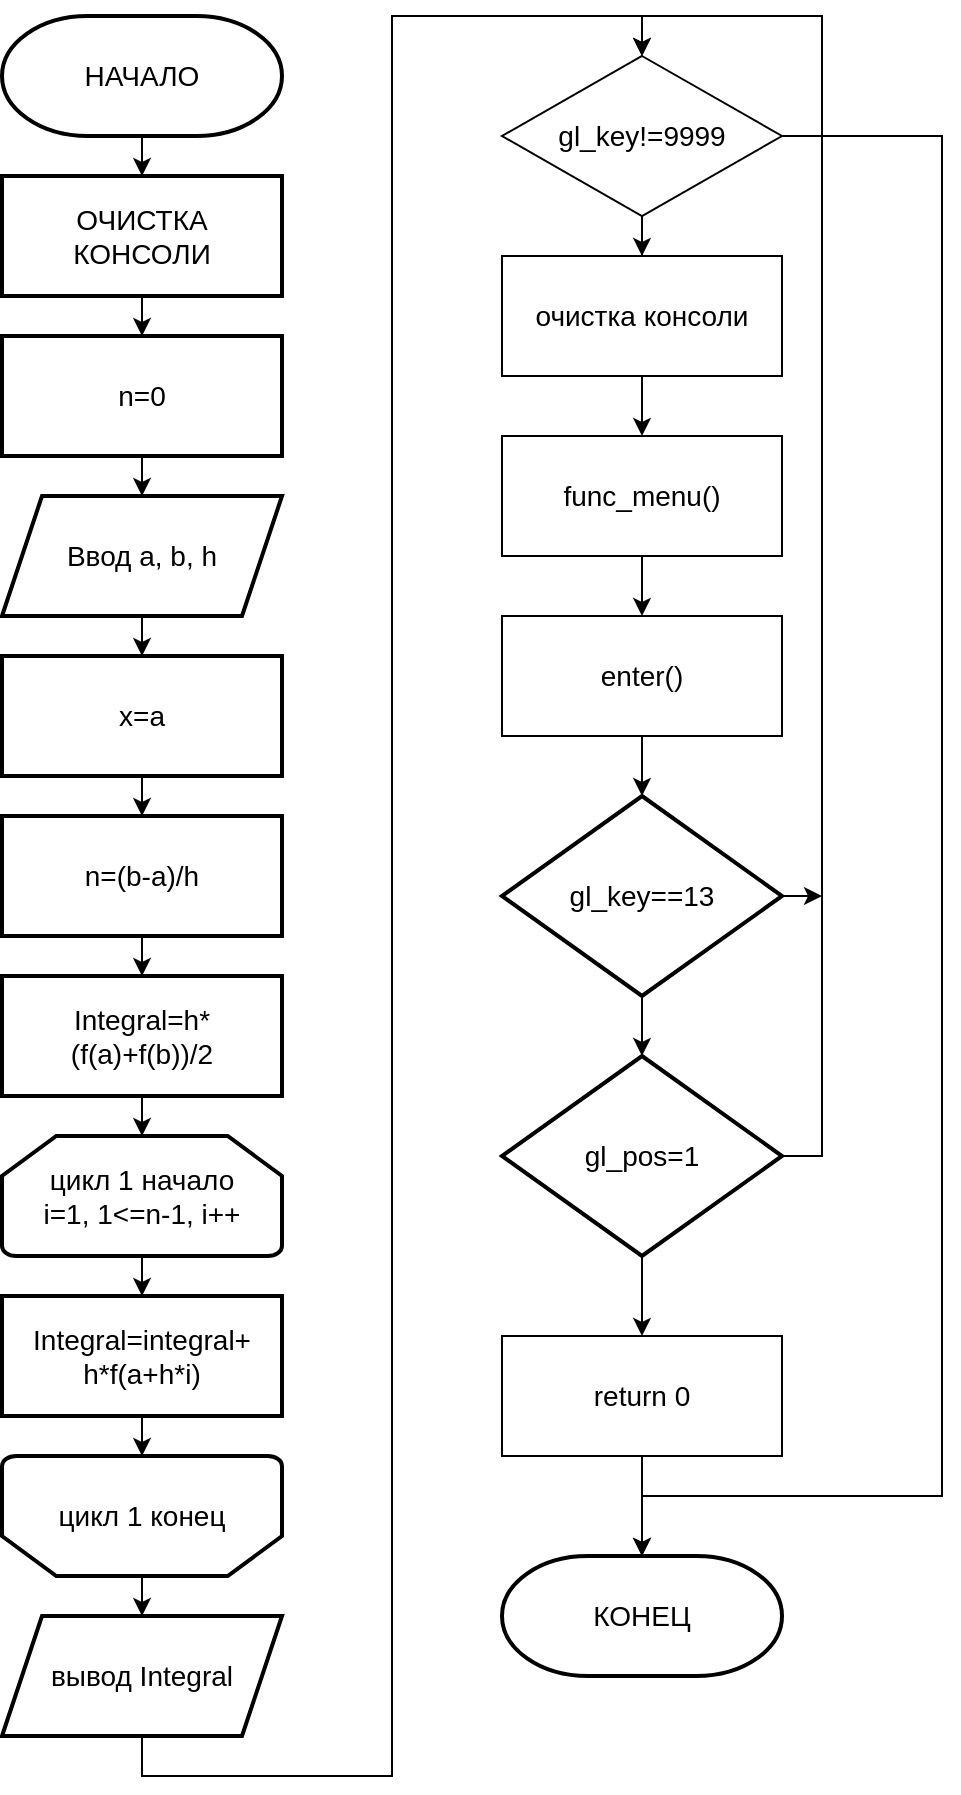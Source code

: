 <mxfile version="20.6.0" type="github">
  <diagram id="C5RBs43oDa-KdzZeNtuy" name="Page-1">
    <mxGraphModel dx="2443" dy="940" grid="1" gridSize="10" guides="1" tooltips="1" connect="1" arrows="1" fold="1" page="1" pageScale="1" pageWidth="827" pageHeight="1169" math="0" shadow="0">
      <root>
        <mxCell id="WIyWlLk6GJQsqaUBKTNV-0" />
        <mxCell id="WIyWlLk6GJQsqaUBKTNV-1" parent="WIyWlLk6GJQsqaUBKTNV-0" />
        <mxCell id="xT6pDmLF40LOVAIq241C-2" value="" style="edgeStyle=orthogonalEdgeStyle;rounded=0;orthogonalLoop=1;jettySize=auto;html=1;" edge="1" parent="WIyWlLk6GJQsqaUBKTNV-1" source="xT6pDmLF40LOVAIq241C-0" target="xT6pDmLF40LOVAIq241C-1">
          <mxGeometry relative="1" as="geometry" />
        </mxCell>
        <mxCell id="xT6pDmLF40LOVAIq241C-0" value="&lt;font style=&quot;font-size: 14px;&quot;&gt;НАЧАЛО&lt;/font&gt;" style="strokeWidth=2;html=1;shape=mxgraph.flowchart.terminator;whiteSpace=wrap;" vertex="1" parent="WIyWlLk6GJQsqaUBKTNV-1">
          <mxGeometry x="-250" y="50" width="140" height="60" as="geometry" />
        </mxCell>
        <mxCell id="xT6pDmLF40LOVAIq241C-4" value="" style="edgeStyle=orthogonalEdgeStyle;rounded=0;orthogonalLoop=1;jettySize=auto;html=1;" edge="1" parent="WIyWlLk6GJQsqaUBKTNV-1" source="xT6pDmLF40LOVAIq241C-1" target="xT6pDmLF40LOVAIq241C-3">
          <mxGeometry relative="1" as="geometry" />
        </mxCell>
        <mxCell id="xT6pDmLF40LOVAIq241C-1" value="&lt;font style=&quot;font-size: 14px;&quot;&gt;ОЧИСТКА КОНСОЛИ&lt;/font&gt;" style="whiteSpace=wrap;html=1;strokeWidth=2;" vertex="1" parent="WIyWlLk6GJQsqaUBKTNV-1">
          <mxGeometry x="-250" y="130" width="140" height="60" as="geometry" />
        </mxCell>
        <mxCell id="xT6pDmLF40LOVAIq241C-6" value="" style="edgeStyle=orthogonalEdgeStyle;rounded=0;orthogonalLoop=1;jettySize=auto;html=1;" edge="1" parent="WIyWlLk6GJQsqaUBKTNV-1" source="xT6pDmLF40LOVAIq241C-3" target="xT6pDmLF40LOVAIq241C-5">
          <mxGeometry relative="1" as="geometry" />
        </mxCell>
        <mxCell id="xT6pDmLF40LOVAIq241C-3" value="&lt;font style=&quot;font-size: 14px;&quot;&gt;n=0&lt;/font&gt;" style="whiteSpace=wrap;html=1;strokeWidth=2;" vertex="1" parent="WIyWlLk6GJQsqaUBKTNV-1">
          <mxGeometry x="-250" y="210" width="140" height="60" as="geometry" />
        </mxCell>
        <mxCell id="xT6pDmLF40LOVAIq241C-8" value="" style="edgeStyle=orthogonalEdgeStyle;rounded=0;orthogonalLoop=1;jettySize=auto;html=1;" edge="1" parent="WIyWlLk6GJQsqaUBKTNV-1" source="xT6pDmLF40LOVAIq241C-5" target="xT6pDmLF40LOVAIq241C-7">
          <mxGeometry relative="1" as="geometry" />
        </mxCell>
        <mxCell id="xT6pDmLF40LOVAIq241C-5" value="&lt;font style=&quot;font-size: 14px;&quot;&gt;Ввод a, b, h&lt;/font&gt;" style="shape=parallelogram;perimeter=parallelogramPerimeter;whiteSpace=wrap;html=1;fixedSize=1;strokeWidth=2;" vertex="1" parent="WIyWlLk6GJQsqaUBKTNV-1">
          <mxGeometry x="-250" y="290" width="140" height="60" as="geometry" />
        </mxCell>
        <mxCell id="xT6pDmLF40LOVAIq241C-10" value="" style="edgeStyle=orthogonalEdgeStyle;rounded=0;orthogonalLoop=1;jettySize=auto;html=1;" edge="1" parent="WIyWlLk6GJQsqaUBKTNV-1" source="xT6pDmLF40LOVAIq241C-7" target="xT6pDmLF40LOVAIq241C-9">
          <mxGeometry relative="1" as="geometry" />
        </mxCell>
        <mxCell id="xT6pDmLF40LOVAIq241C-7" value="&lt;font style=&quot;font-size: 14px;&quot;&gt;x=a&lt;/font&gt;" style="whiteSpace=wrap;html=1;strokeWidth=2;" vertex="1" parent="WIyWlLk6GJQsqaUBKTNV-1">
          <mxGeometry x="-250" y="370" width="140" height="60" as="geometry" />
        </mxCell>
        <mxCell id="xT6pDmLF40LOVAIq241C-12" value="" style="edgeStyle=orthogonalEdgeStyle;rounded=0;orthogonalLoop=1;jettySize=auto;html=1;" edge="1" parent="WIyWlLk6GJQsqaUBKTNV-1" source="xT6pDmLF40LOVAIq241C-9" target="xT6pDmLF40LOVAIq241C-11">
          <mxGeometry relative="1" as="geometry" />
        </mxCell>
        <mxCell id="xT6pDmLF40LOVAIq241C-9" value="&lt;font style=&quot;font-size: 14px;&quot;&gt;n=(b-a)/h&lt;/font&gt;" style="whiteSpace=wrap;html=1;strokeWidth=2;" vertex="1" parent="WIyWlLk6GJQsqaUBKTNV-1">
          <mxGeometry x="-250" y="450" width="140" height="60" as="geometry" />
        </mxCell>
        <mxCell id="xT6pDmLF40LOVAIq241C-45" value="" style="edgeStyle=orthogonalEdgeStyle;rounded=0;orthogonalLoop=1;jettySize=auto;html=1;fontSize=14;" edge="1" parent="WIyWlLk6GJQsqaUBKTNV-1" source="xT6pDmLF40LOVAIq241C-11" target="xT6pDmLF40LOVAIq241C-14">
          <mxGeometry relative="1" as="geometry" />
        </mxCell>
        <mxCell id="xT6pDmLF40LOVAIq241C-11" value="&lt;font style=&quot;font-size: 14px;&quot;&gt;Integral=h*(f(a)+f(b))/2&lt;/font&gt;" style="whiteSpace=wrap;html=1;strokeWidth=2;" vertex="1" parent="WIyWlLk6GJQsqaUBKTNV-1">
          <mxGeometry x="-250" y="530" width="140" height="60" as="geometry" />
        </mxCell>
        <mxCell id="xT6pDmLF40LOVAIq241C-17" value="" style="edgeStyle=orthogonalEdgeStyle;rounded=0;orthogonalLoop=1;jettySize=auto;html=1;fontSize=14;" edge="1" parent="WIyWlLk6GJQsqaUBKTNV-1" source="xT6pDmLF40LOVAIq241C-14" target="xT6pDmLF40LOVAIq241C-16">
          <mxGeometry relative="1" as="geometry" />
        </mxCell>
        <mxCell id="xT6pDmLF40LOVAIq241C-14" value="цикл 1 начало&lt;br&gt;i=1, 1&amp;lt;=n-1, i++" style="strokeWidth=2;html=1;shape=mxgraph.flowchart.loop_limit;whiteSpace=wrap;fontSize=14;" vertex="1" parent="WIyWlLk6GJQsqaUBKTNV-1">
          <mxGeometry x="-250" y="610" width="140" height="60" as="geometry" />
        </mxCell>
        <mxCell id="xT6pDmLF40LOVAIq241C-19" value="" style="edgeStyle=orthogonalEdgeStyle;rounded=0;orthogonalLoop=1;jettySize=auto;html=1;fontSize=14;" edge="1" parent="WIyWlLk6GJQsqaUBKTNV-1" source="xT6pDmLF40LOVAIq241C-16" target="xT6pDmLF40LOVAIq241C-18">
          <mxGeometry relative="1" as="geometry" />
        </mxCell>
        <mxCell id="xT6pDmLF40LOVAIq241C-16" value="Integral=integral+&lt;br&gt;h*f(a+h*i)" style="whiteSpace=wrap;html=1;fontSize=14;strokeWidth=2;" vertex="1" parent="WIyWlLk6GJQsqaUBKTNV-1">
          <mxGeometry x="-250" y="690" width="140" height="60" as="geometry" />
        </mxCell>
        <mxCell id="xT6pDmLF40LOVAIq241C-21" value="" style="edgeStyle=orthogonalEdgeStyle;rounded=0;orthogonalLoop=1;jettySize=auto;html=1;fontSize=14;" edge="1" parent="WIyWlLk6GJQsqaUBKTNV-1" source="xT6pDmLF40LOVAIq241C-18" target="xT6pDmLF40LOVAIq241C-20">
          <mxGeometry relative="1" as="geometry" />
        </mxCell>
        <mxCell id="xT6pDmLF40LOVAIq241C-18" value="цикл 1 конец" style="strokeWidth=2;html=1;shape=mxgraph.flowchart.loop_limit;whiteSpace=wrap;fontSize=14;direction=west;" vertex="1" parent="WIyWlLk6GJQsqaUBKTNV-1">
          <mxGeometry x="-250" y="770" width="140" height="60" as="geometry" />
        </mxCell>
        <mxCell id="xT6pDmLF40LOVAIq241C-86" style="edgeStyle=orthogonalEdgeStyle;rounded=0;orthogonalLoop=1;jettySize=auto;html=1;exitX=0.5;exitY=1;exitDx=0;exitDy=0;entryX=0.5;entryY=0;entryDx=0;entryDy=0;fontSize=14;" edge="1" parent="WIyWlLk6GJQsqaUBKTNV-1" source="xT6pDmLF40LOVAIq241C-20" target="xT6pDmLF40LOVAIq241C-69">
          <mxGeometry relative="1" as="geometry" />
        </mxCell>
        <mxCell id="xT6pDmLF40LOVAIq241C-20" value="вывод Integral" style="shape=parallelogram;perimeter=parallelogramPerimeter;whiteSpace=wrap;html=1;fixedSize=1;fontSize=14;strokeWidth=2;" vertex="1" parent="WIyWlLk6GJQsqaUBKTNV-1">
          <mxGeometry x="-250" y="850" width="140" height="60" as="geometry" />
        </mxCell>
        <mxCell id="xT6pDmLF40LOVAIq241C-67" value="" style="edgeStyle=orthogonalEdgeStyle;rounded=0;orthogonalLoop=1;jettySize=auto;html=1;" edge="1" parent="WIyWlLk6GJQsqaUBKTNV-1" source="xT6pDmLF40LOVAIq241C-69" target="xT6pDmLF40LOVAIq241C-71">
          <mxGeometry relative="1" as="geometry" />
        </mxCell>
        <mxCell id="xT6pDmLF40LOVAIq241C-68" style="edgeStyle=orthogonalEdgeStyle;rounded=0;orthogonalLoop=1;jettySize=auto;html=1;exitX=1;exitY=0.5;exitDx=0;exitDy=0;entryX=0.5;entryY=0;entryDx=0;entryDy=0;entryPerimeter=0;" edge="1" parent="WIyWlLk6GJQsqaUBKTNV-1" source="xT6pDmLF40LOVAIq241C-69" target="xT6pDmLF40LOVAIq241C-85">
          <mxGeometry relative="1" as="geometry">
            <mxPoint x="160" y="780" as="targetPoint" />
            <Array as="points">
              <mxPoint x="220" y="110" />
              <mxPoint x="220" y="790" />
              <mxPoint x="70" y="790" />
            </Array>
          </mxGeometry>
        </mxCell>
        <mxCell id="xT6pDmLF40LOVAIq241C-69" value="&lt;font style=&quot;font-size: 14px;&quot;&gt;gl_key!=9999&lt;/font&gt;" style="rhombus;whiteSpace=wrap;html=1;" vertex="1" parent="WIyWlLk6GJQsqaUBKTNV-1">
          <mxGeometry y="70" width="140" height="80" as="geometry" />
        </mxCell>
        <mxCell id="xT6pDmLF40LOVAIq241C-70" value="" style="edgeStyle=orthogonalEdgeStyle;rounded=0;orthogonalLoop=1;jettySize=auto;html=1;" edge="1" parent="WIyWlLk6GJQsqaUBKTNV-1" source="xT6pDmLF40LOVAIq241C-71" target="xT6pDmLF40LOVAIq241C-73">
          <mxGeometry relative="1" as="geometry" />
        </mxCell>
        <mxCell id="xT6pDmLF40LOVAIq241C-71" value="&lt;font style=&quot;font-size: 14px;&quot;&gt;очистка консоли&lt;/font&gt;" style="whiteSpace=wrap;html=1;" vertex="1" parent="WIyWlLk6GJQsqaUBKTNV-1">
          <mxGeometry y="170" width="140" height="60" as="geometry" />
        </mxCell>
        <mxCell id="xT6pDmLF40LOVAIq241C-72" value="" style="edgeStyle=orthogonalEdgeStyle;rounded=0;orthogonalLoop=1;jettySize=auto;html=1;" edge="1" parent="WIyWlLk6GJQsqaUBKTNV-1" source="xT6pDmLF40LOVAIq241C-73" target="xT6pDmLF40LOVAIq241C-75">
          <mxGeometry relative="1" as="geometry" />
        </mxCell>
        <mxCell id="xT6pDmLF40LOVAIq241C-73" value="&lt;font style=&quot;font-size: 14px;&quot;&gt;func_menu()&lt;/font&gt;" style="whiteSpace=wrap;html=1;" vertex="1" parent="WIyWlLk6GJQsqaUBKTNV-1">
          <mxGeometry y="260" width="140" height="60" as="geometry" />
        </mxCell>
        <mxCell id="xT6pDmLF40LOVAIq241C-74" value="" style="edgeStyle=orthogonalEdgeStyle;rounded=0;orthogonalLoop=1;jettySize=auto;html=1;" edge="1" parent="WIyWlLk6GJQsqaUBKTNV-1" source="xT6pDmLF40LOVAIq241C-75" target="xT6pDmLF40LOVAIq241C-77">
          <mxGeometry relative="1" as="geometry" />
        </mxCell>
        <mxCell id="xT6pDmLF40LOVAIq241C-75" value="&lt;font style=&quot;font-size: 14px;&quot;&gt;enter()&lt;/font&gt;" style="whiteSpace=wrap;html=1;" vertex="1" parent="WIyWlLk6GJQsqaUBKTNV-1">
          <mxGeometry y="350" width="140" height="60" as="geometry" />
        </mxCell>
        <mxCell id="xT6pDmLF40LOVAIq241C-76" value="" style="edgeStyle=orthogonalEdgeStyle;rounded=0;orthogonalLoop=1;jettySize=auto;html=1;" edge="1" parent="WIyWlLk6GJQsqaUBKTNV-1" source="xT6pDmLF40LOVAIq241C-77" target="xT6pDmLF40LOVAIq241C-80">
          <mxGeometry relative="1" as="geometry" />
        </mxCell>
        <mxCell id="xT6pDmLF40LOVAIq241C-92" style="edgeStyle=orthogonalEdgeStyle;rounded=0;orthogonalLoop=1;jettySize=auto;html=1;exitX=1;exitY=0.5;exitDx=0;exitDy=0;exitPerimeter=0;fontSize=14;" edge="1" parent="WIyWlLk6GJQsqaUBKTNV-1" source="xT6pDmLF40LOVAIq241C-77">
          <mxGeometry relative="1" as="geometry">
            <mxPoint x="160" y="490" as="targetPoint" />
          </mxGeometry>
        </mxCell>
        <mxCell id="xT6pDmLF40LOVAIq241C-77" value="&lt;font style=&quot;font-size: 14px;&quot;&gt;gl_key==13&lt;/font&gt;" style="strokeWidth=2;html=1;shape=mxgraph.flowchart.decision;whiteSpace=wrap;" vertex="1" parent="WIyWlLk6GJQsqaUBKTNV-1">
          <mxGeometry y="440" width="140" height="100" as="geometry" />
        </mxCell>
        <mxCell id="xT6pDmLF40LOVAIq241C-79" value="" style="edgeStyle=orthogonalEdgeStyle;rounded=0;orthogonalLoop=1;jettySize=auto;html=1;" edge="1" parent="WIyWlLk6GJQsqaUBKTNV-1" source="xT6pDmLF40LOVAIq241C-80" target="xT6pDmLF40LOVAIq241C-82">
          <mxGeometry relative="1" as="geometry" />
        </mxCell>
        <mxCell id="xT6pDmLF40LOVAIq241C-90" style="edgeStyle=orthogonalEdgeStyle;rounded=0;orthogonalLoop=1;jettySize=auto;html=1;exitX=1;exitY=0.5;exitDx=0;exitDy=0;exitPerimeter=0;fontSize=14;entryX=0.5;entryY=0;entryDx=0;entryDy=0;" edge="1" parent="WIyWlLk6GJQsqaUBKTNV-1" source="xT6pDmLF40LOVAIq241C-80" target="xT6pDmLF40LOVAIq241C-69">
          <mxGeometry relative="1" as="geometry">
            <mxPoint x="70" y="60" as="targetPoint" />
            <Array as="points">
              <mxPoint x="160" y="620" />
              <mxPoint x="160" y="50" />
              <mxPoint x="70" y="50" />
            </Array>
          </mxGeometry>
        </mxCell>
        <mxCell id="xT6pDmLF40LOVAIq241C-80" value="&lt;font style=&quot;font-size: 14px;&quot;&gt;gl_pos=1&lt;/font&gt;" style="strokeWidth=2;html=1;shape=mxgraph.flowchart.decision;whiteSpace=wrap;" vertex="1" parent="WIyWlLk6GJQsqaUBKTNV-1">
          <mxGeometry y="570" width="140" height="100" as="geometry" />
        </mxCell>
        <mxCell id="xT6pDmLF40LOVAIq241C-81" value="" style="edgeStyle=orthogonalEdgeStyle;rounded=0;orthogonalLoop=1;jettySize=auto;html=1;" edge="1" parent="WIyWlLk6GJQsqaUBKTNV-1" source="xT6pDmLF40LOVAIq241C-82" target="xT6pDmLF40LOVAIq241C-85">
          <mxGeometry relative="1" as="geometry" />
        </mxCell>
        <mxCell id="xT6pDmLF40LOVAIq241C-82" value="&lt;font style=&quot;font-size: 14px;&quot;&gt;return 0&lt;/font&gt;" style="rounded=0;whiteSpace=wrap;html=1;" vertex="1" parent="WIyWlLk6GJQsqaUBKTNV-1">
          <mxGeometry y="710" width="140" height="60" as="geometry" />
        </mxCell>
        <mxCell id="xT6pDmLF40LOVAIq241C-85" value="&lt;font style=&quot;font-size: 14px;&quot;&gt;КОНЕЦ&lt;/font&gt;" style="strokeWidth=2;html=1;shape=mxgraph.flowchart.terminator;whiteSpace=wrap;" vertex="1" parent="WIyWlLk6GJQsqaUBKTNV-1">
          <mxGeometry y="820" width="140" height="60" as="geometry" />
        </mxCell>
      </root>
    </mxGraphModel>
  </diagram>
</mxfile>
